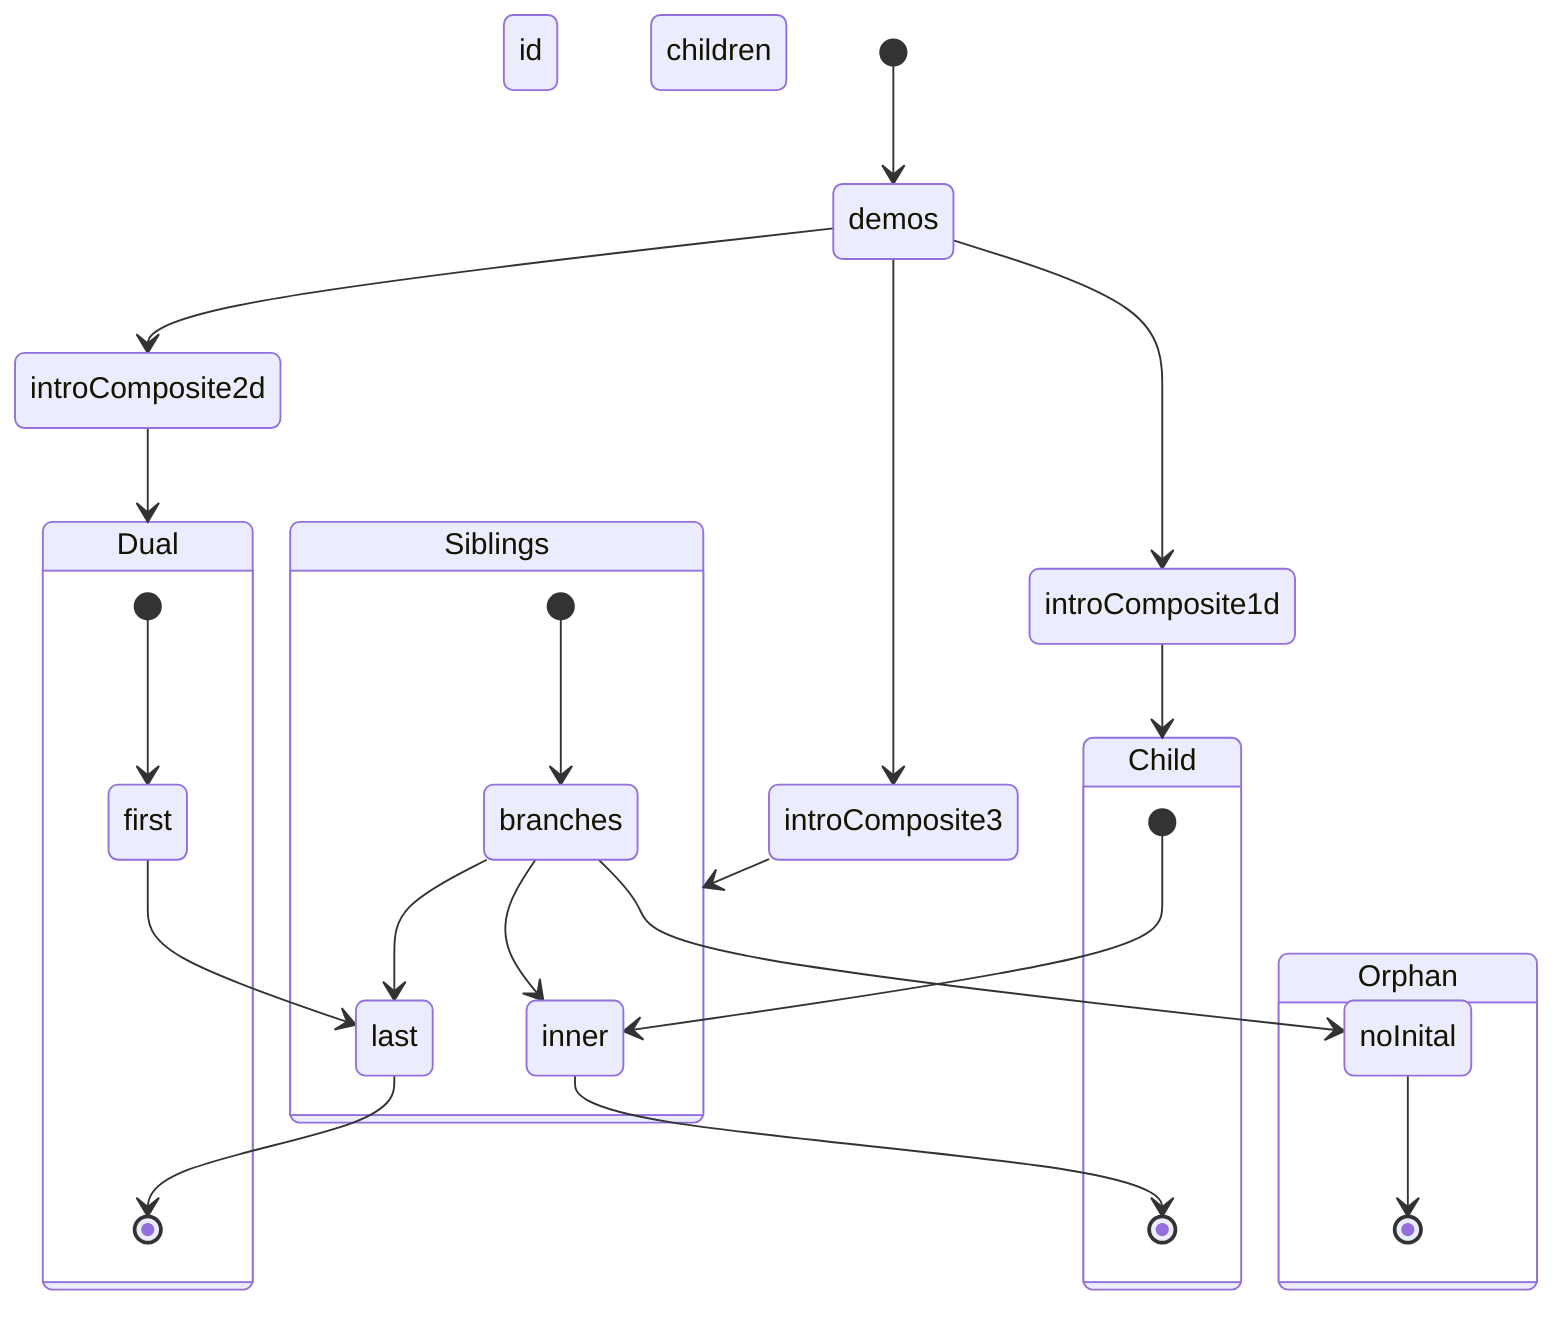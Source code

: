 stateDiagram-v2
id children
[*] --> demos
demos --> introComposite1d
demos --> introComposite2d
demos --> introComposite3

%% composite
introComposite1d --> Child
state Child {
[*] --> inner
inner --> [*]
}

introComposite2d --> Dual
state Dual {
	[*] --> first
	first --> last
	last --> [*]
}

introComposite3 --> Siblings
state Siblings {
	[*] --> branches
	branches --> inner
	branches --> last
	branches --> noInital
}

state Orphan {
	noInital --> [*]
}